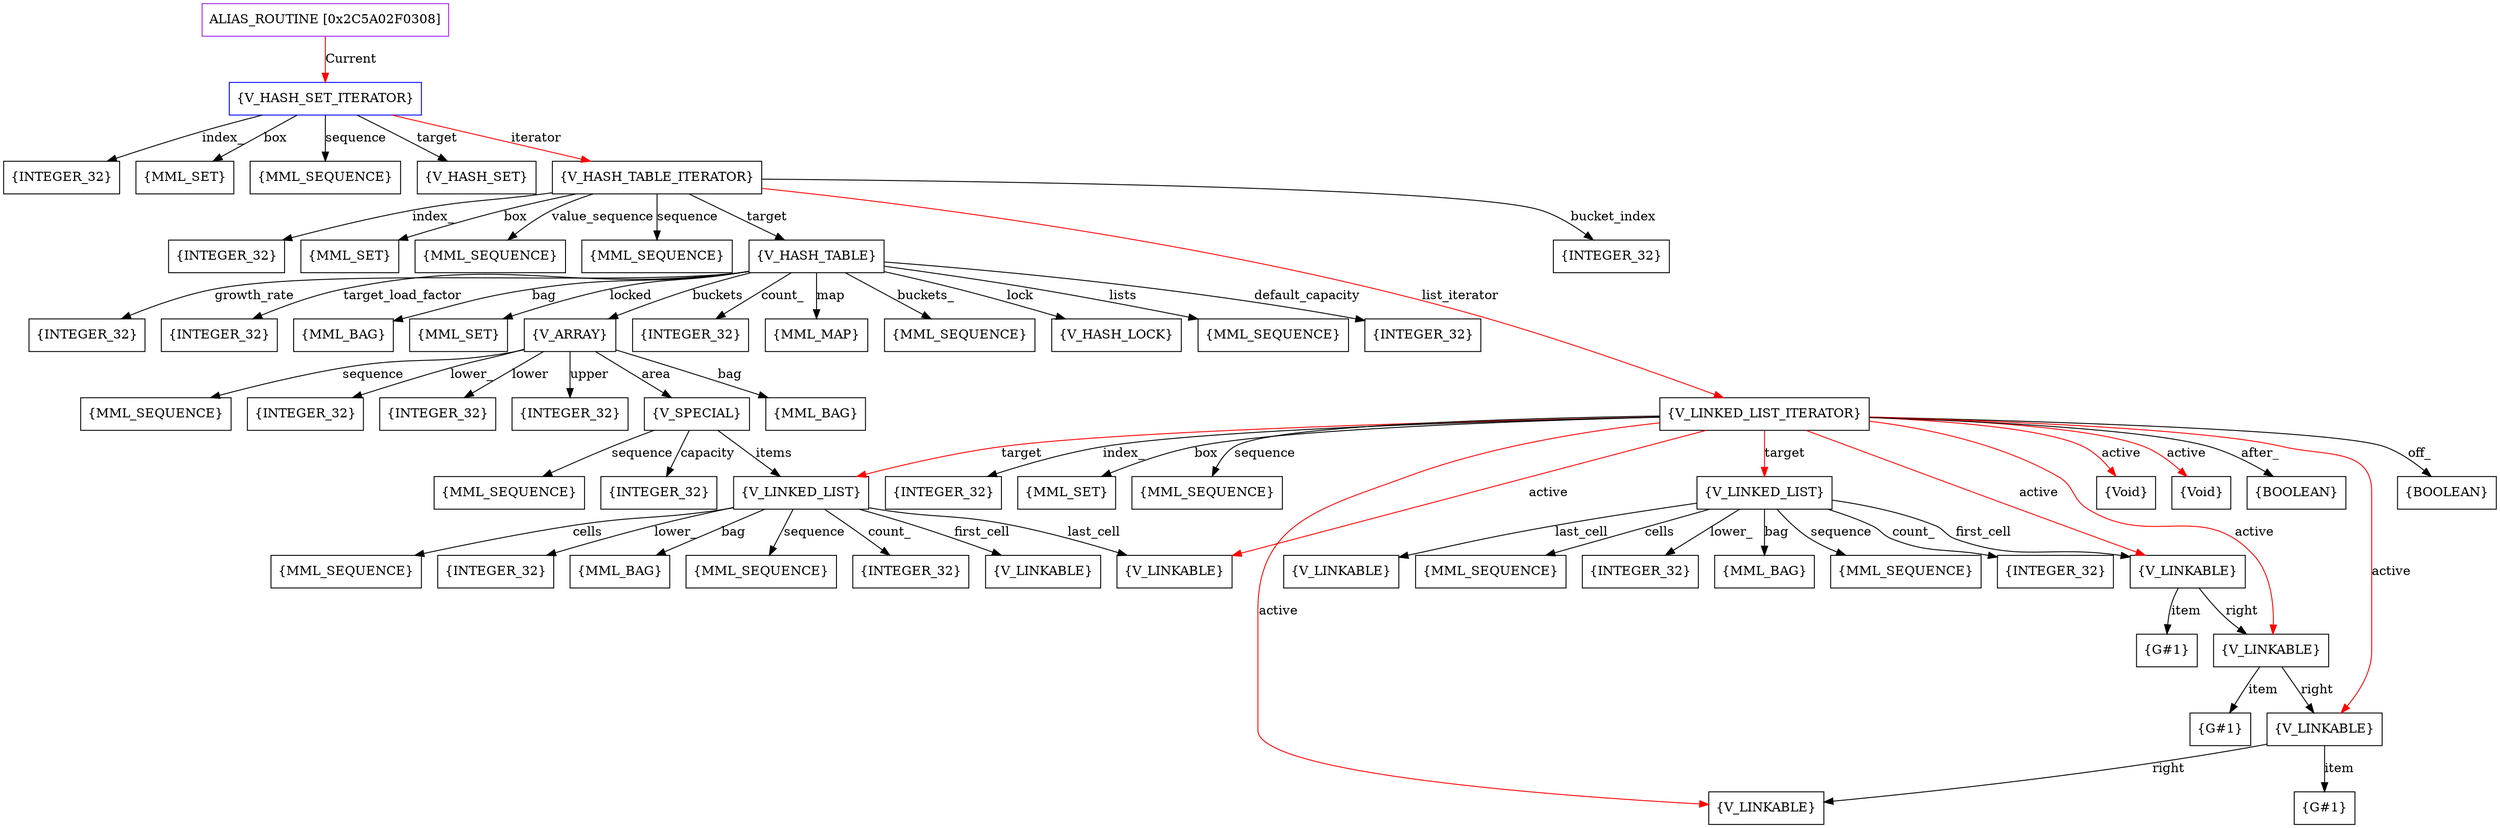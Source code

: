 digraph g {
	node [shape=box]
	b1[color=purple label=<ALIAS_ROUTINE [0x2C5A02F0308]>]
	b2[color=blue label=<{V_HASH_SET_ITERATOR}>]
	b3[label=<{INTEGER_32}>]
	b4[label=<{MML_SET}>]
	b5[label=<{MML_SEQUENCE}>]
	b6[label=<{V_HASH_SET}>]
	b7[label=<{V_HASH_TABLE_ITERATOR}>]
	b8[label=<{INTEGER_32}>]
	b9[label=<{MML_SET}>]
	b10[label=<{MML_SEQUENCE}>]
	b11[label=<{MML_SEQUENCE}>]
	b12[label=<{V_HASH_TABLE}>]
	b13[label=<{INTEGER_32}>]
	b14[label=<{INTEGER_32}>]
	b15[label=<{INTEGER_32}>]
	b16[label=<{MML_BAG}>]
	b17[label=<{MML_SET}>]
	b18[label=<{V_ARRAY}>]
	b19[label=<{MML_BAG}>]
	b20[label=<{MML_SEQUENCE}>]
	b21[label=<{INTEGER_32}>]
	b22[label=<{INTEGER_32}>]
	b23[label=<{INTEGER_32}>]
	b24[label=<{V_SPECIAL}>]
	b25[label=<{V_LINKED_LIST}>]
	b26[label=<{INTEGER_32}>]
	b27[label=<{MML_BAG}>]
	b28[label=<{MML_SEQUENCE}>]
	b29[label=<{INTEGER_32}>]
	b30[label=<{V_LINKABLE}>]
	b31[label=<{V_LINKABLE}>]
	b32[label=<{MML_SEQUENCE}>]
	b33[label=<{INTEGER_32}>]
	b34[label=<{MML_SEQUENCE}>]
	b35[label=<{INTEGER_32}>]
	b36[label=<{MML_MAP}>]
	b37[label=<{MML_SEQUENCE}>]
	b38[label=<{V_HASH_LOCK}>]
	b39[label=<{MML_SEQUENCE}>]
	b40[label=<{V_LINKED_LIST_ITERATOR}>]
	b41[label=<{BOOLEAN}>]
	b42[label=<{INTEGER_32}>]
	b43[label=<{MML_SET}>]
	b44[label=<{MML_SEQUENCE}>]
	b45[label=<{V_LINKED_LIST}>]
	b46[label=<{INTEGER_32}>]
	b47[label=<{MML_BAG}>]
	b48[label=<{MML_SEQUENCE}>]
	b49[label=<{INTEGER_32}>]
	b50[label=<{V_LINKABLE}>]
	b51[label=<{G#1}>]
	b52[label=<{V_LINKABLE}>]
	b53[label=<{G#1}>]
	b54[label=<{V_LINKABLE}>]
	b55[label=<{G#1}>]
	b56[label=<{V_LINKABLE}>]
	b57[label=<{V_LINKABLE}>]
	b58[label=<{MML_SEQUENCE}>]
	b59[label=<{Void}>]
	b60[label=<{Void}>]
	b61[label=<{BOOLEAN}>]
	b62[label=<{INTEGER_32}>]
	b1->b2[color=red label=<Current>]
	b2->b3[label=<index_>]
	b2->b4[label=<box>]
	b2->b5[label=<sequence>]
	b2->b6[label=<target>]
	b2->b7[color=red label=<iterator>]
	b7->b8[label=<index_>]
	b7->b9[label=<box>]
	b7->b10[label=<value_sequence>]
	b7->b11[label=<sequence>]
	b7->b12[label=<target>]
	b12->b13[label=<default_capacity>]
	b12->b14[label=<growth_rate>]
	b12->b15[label=<target_load_factor>]
	b12->b16[label=<bag>]
	b12->b17[label=<locked>]
	b12->b18[label=<buckets>]
	b18->b19[label=<bag>]
	b18->b20[label=<sequence>]
	b18->b21[label=<lower_>]
	b18->b22[label=<lower>]
	b18->b23[label=<upper>]
	b18->b24[label=<area>]
	b24->b25[label=<items>]
	b25->b26[label=<lower_>]
	b25->b27[label=<bag>]
	b25->b28[label=<sequence>]
	b25->b29[label=<count_>]
	b25->b30[label=<first_cell>]
	b25->b31[label=<last_cell>]
	b25->b32[label=<cells>]
	b24->b33[label=<capacity>]
	b24->b34[label=<sequence>]
	b12->b35[label=<count_>]
	b12->b36[label=<map>]
	b12->b37[label=<buckets_>]
	b12->b38[label=<lock>]
	b12->b39[label=<lists>]
	b7->b40[color=red label=<list_iterator>]
	b40->b41[label=<off_>]
	b40->b42[label=<index_>]
	b40->b43[label=<box>]
	b40->b44[label=<sequence>]
	b40->b45[color=red label=<target>]
	b45->b46[label=<lower_>]
	b45->b47[label=<bag>]
	b45->b48[label=<sequence>]
	b45->b49[label=<count_>]
	b45->b50[label=<first_cell>]
	b50->b51[label=<item>]
	b50->b52[label=<right>]
	b52->b53[label=<item>]
	b52->b54[label=<right>]
	b54->b55[label=<item>]
	b54->b56[label=<right>]
	b45->b57[label=<last_cell>]
	b45->b58[label=<cells>]
	b40->b25[color=red label=<target>]
	b40->b50[color=red label=<active>]
	b40->b52[color=red label=<active>]
	b40->b54[color=red label=<active>]
	b40->b59[color=red label=<active>]
	b40->b56[color=red label=<active>]
	b40->b60[color=red label=<active>]
	b40->b31[color=red label=<active>]
	b40->b61[label=<after_>]
	b7->b62[label=<bucket_index>]
}
